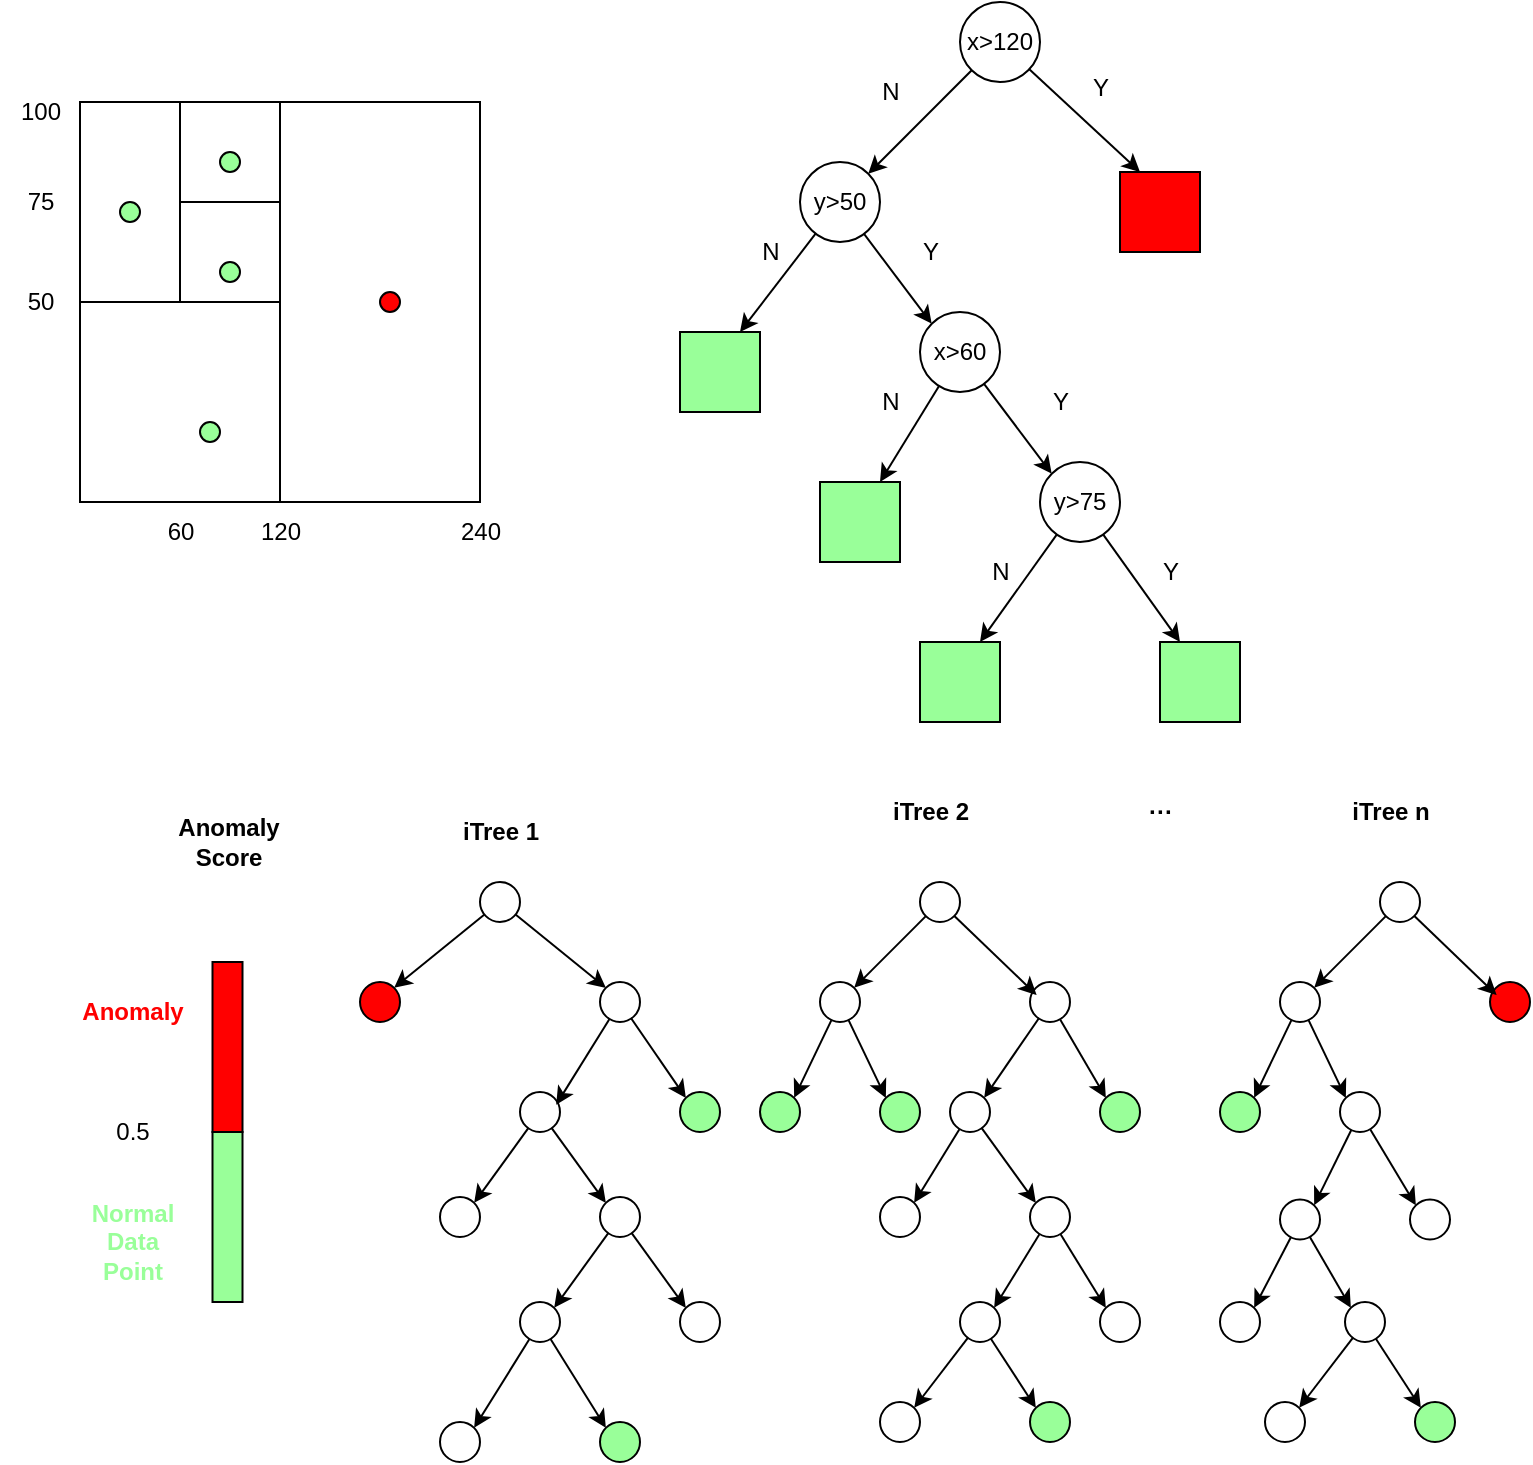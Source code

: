 <mxfile version="24.2.2" type="github">
  <diagram name="第 1 页" id="rHj-dIYMqYzPayB8cscu">
    <mxGraphModel dx="1963" dy="578" grid="1" gridSize="10" guides="1" tooltips="1" connect="1" arrows="1" fold="1" page="1" pageScale="1" pageWidth="827" pageHeight="1169" math="0" shadow="0">
      <root>
        <mxCell id="0" />
        <mxCell id="1" parent="0" />
        <mxCell id="abwORtX6xPweR-GpnYd3-14" value="" style="rounded=0;whiteSpace=wrap;html=1;" vertex="1" parent="1">
          <mxGeometry x="-190" y="270" width="50" height="50" as="geometry" />
        </mxCell>
        <mxCell id="abwORtX6xPweR-GpnYd3-15" value="240" style="text;html=1;align=center;verticalAlign=middle;resizable=0;points=[];autosize=1;strokeColor=none;fillColor=none;" vertex="1" parent="1">
          <mxGeometry x="-60" y="470" width="40" height="30" as="geometry" />
        </mxCell>
        <mxCell id="abwORtX6xPweR-GpnYd3-18" value="120" style="text;html=1;align=center;verticalAlign=middle;resizable=0;points=[];autosize=1;strokeColor=none;fillColor=none;" vertex="1" parent="1">
          <mxGeometry x="-160" y="470" width="40" height="30" as="geometry" />
        </mxCell>
        <mxCell id="abwORtX6xPweR-GpnYd3-20" value="" style="rounded=0;whiteSpace=wrap;html=1;" vertex="1" parent="1">
          <mxGeometry x="-240" y="370" width="100" height="100" as="geometry" />
        </mxCell>
        <mxCell id="abwORtX6xPweR-GpnYd3-21" value="" style="rounded=0;whiteSpace=wrap;html=1;" vertex="1" parent="1">
          <mxGeometry x="-140" y="270" width="100" height="200" as="geometry" />
        </mxCell>
        <mxCell id="abwORtX6xPweR-GpnYd3-22" value="" style="rounded=0;whiteSpace=wrap;html=1;" vertex="1" parent="1">
          <mxGeometry x="-190" y="320" width="50" height="50" as="geometry" />
        </mxCell>
        <mxCell id="abwORtX6xPweR-GpnYd3-23" value="" style="rounded=0;whiteSpace=wrap;html=1;" vertex="1" parent="1">
          <mxGeometry x="-240" y="270" width="50" height="100" as="geometry" />
        </mxCell>
        <mxCell id="abwORtX6xPweR-GpnYd3-24" value="" style="ellipse;whiteSpace=wrap;html=1;aspect=fixed;fillColor=#99FF99;" vertex="1" parent="1">
          <mxGeometry x="-170" y="295" width="10" height="10" as="geometry" />
        </mxCell>
        <mxCell id="abwORtX6xPweR-GpnYd3-33" value="" style="ellipse;whiteSpace=wrap;html=1;aspect=fixed;fillColor=#99FF99;" vertex="1" parent="1">
          <mxGeometry x="-220" y="320" width="10" height="10" as="geometry" />
        </mxCell>
        <mxCell id="abwORtX6xPweR-GpnYd3-36" value="" style="ellipse;whiteSpace=wrap;html=1;aspect=fixed;fillColor=#99FF99;" vertex="1" parent="1">
          <mxGeometry x="-170" y="350" width="10" height="10" as="geometry" />
        </mxCell>
        <mxCell id="abwORtX6xPweR-GpnYd3-38" value="" style="ellipse;whiteSpace=wrap;html=1;aspect=fixed;fillColor=#99FF99;" vertex="1" parent="1">
          <mxGeometry x="-180" y="430" width="10" height="10" as="geometry" />
        </mxCell>
        <mxCell id="abwORtX6xPweR-GpnYd3-39" value="" style="ellipse;whiteSpace=wrap;html=1;aspect=fixed;fillColor=#FF0000;" vertex="1" parent="1">
          <mxGeometry x="-90" y="365" width="10" height="10" as="geometry" />
        </mxCell>
        <mxCell id="abwORtX6xPweR-GpnYd3-41" value="60" style="text;html=1;align=center;verticalAlign=middle;resizable=0;points=[];autosize=1;strokeColor=none;fillColor=none;" vertex="1" parent="1">
          <mxGeometry x="-210" y="470" width="40" height="30" as="geometry" />
        </mxCell>
        <mxCell id="abwORtX6xPweR-GpnYd3-42" value="50" style="text;html=1;align=center;verticalAlign=middle;resizable=0;points=[];autosize=1;strokeColor=none;fillColor=none;" vertex="1" parent="1">
          <mxGeometry x="-280" y="355" width="40" height="30" as="geometry" />
        </mxCell>
        <mxCell id="abwORtX6xPweR-GpnYd3-43" value="75" style="text;html=1;align=center;verticalAlign=middle;resizable=0;points=[];autosize=1;strokeColor=none;fillColor=none;" vertex="1" parent="1">
          <mxGeometry x="-280" y="305" width="40" height="30" as="geometry" />
        </mxCell>
        <mxCell id="abwORtX6xPweR-GpnYd3-44" value="100" style="text;html=1;align=center;verticalAlign=middle;resizable=0;points=[];autosize=1;strokeColor=none;fillColor=none;" vertex="1" parent="1">
          <mxGeometry x="-280" y="260" width="40" height="30" as="geometry" />
        </mxCell>
        <mxCell id="abwORtX6xPweR-GpnYd3-65" style="rounded=0;orthogonalLoop=1;jettySize=auto;html=1;entryX=1;entryY=0;entryDx=0;entryDy=0;" edge="1" parent="1" source="abwORtX6xPweR-GpnYd3-45" target="abwORtX6xPweR-GpnYd3-57">
          <mxGeometry relative="1" as="geometry" />
        </mxCell>
        <mxCell id="abwORtX6xPweR-GpnYd3-66" style="rounded=0;orthogonalLoop=1;jettySize=auto;html=1;entryX=0.25;entryY=0;entryDx=0;entryDy=0;" edge="1" parent="1" source="abwORtX6xPweR-GpnYd3-45" target="abwORtX6xPweR-GpnYd3-58">
          <mxGeometry relative="1" as="geometry" />
        </mxCell>
        <mxCell id="abwORtX6xPweR-GpnYd3-45" value="x&amp;gt;120" style="ellipse;whiteSpace=wrap;html=1;aspect=fixed;" vertex="1" parent="1">
          <mxGeometry x="200" y="220" width="40" height="40" as="geometry" />
        </mxCell>
        <mxCell id="abwORtX6xPweR-GpnYd3-67" style="rounded=0;orthogonalLoop=1;jettySize=auto;html=1;entryX=0.75;entryY=0;entryDx=0;entryDy=0;" edge="1" parent="1" source="abwORtX6xPweR-GpnYd3-57" target="abwORtX6xPweR-GpnYd3-61">
          <mxGeometry relative="1" as="geometry" />
        </mxCell>
        <mxCell id="abwORtX6xPweR-GpnYd3-68" style="rounded=0;orthogonalLoop=1;jettySize=auto;html=1;entryX=0;entryY=0;entryDx=0;entryDy=0;" edge="1" parent="1" source="abwORtX6xPweR-GpnYd3-57" target="abwORtX6xPweR-GpnYd3-59">
          <mxGeometry relative="1" as="geometry" />
        </mxCell>
        <mxCell id="abwORtX6xPweR-GpnYd3-57" value="y&amp;gt;50" style="ellipse;whiteSpace=wrap;html=1;aspect=fixed;" vertex="1" parent="1">
          <mxGeometry x="120" y="300" width="40" height="40" as="geometry" />
        </mxCell>
        <mxCell id="abwORtX6xPweR-GpnYd3-58" value="" style="whiteSpace=wrap;html=1;aspect=fixed;fillColor=#FF0000;" vertex="1" parent="1">
          <mxGeometry x="280" y="305" width="40" height="40" as="geometry" />
        </mxCell>
        <mxCell id="abwORtX6xPweR-GpnYd3-69" style="rounded=0;orthogonalLoop=1;jettySize=auto;html=1;entryX=0.75;entryY=0;entryDx=0;entryDy=0;" edge="1" parent="1" source="abwORtX6xPweR-GpnYd3-59" target="abwORtX6xPweR-GpnYd3-62">
          <mxGeometry relative="1" as="geometry" />
        </mxCell>
        <mxCell id="abwORtX6xPweR-GpnYd3-70" style="rounded=0;orthogonalLoop=1;jettySize=auto;html=1;entryX=0;entryY=0;entryDx=0;entryDy=0;" edge="1" parent="1" source="abwORtX6xPweR-GpnYd3-59" target="abwORtX6xPweR-GpnYd3-60">
          <mxGeometry relative="1" as="geometry" />
        </mxCell>
        <mxCell id="abwORtX6xPweR-GpnYd3-59" value="x&amp;gt;60" style="ellipse;whiteSpace=wrap;html=1;aspect=fixed;" vertex="1" parent="1">
          <mxGeometry x="180" y="375" width="40" height="40" as="geometry" />
        </mxCell>
        <mxCell id="abwORtX6xPweR-GpnYd3-71" style="rounded=0;orthogonalLoop=1;jettySize=auto;html=1;entryX=0.75;entryY=0;entryDx=0;entryDy=0;" edge="1" parent="1" source="abwORtX6xPweR-GpnYd3-60" target="abwORtX6xPweR-GpnYd3-63">
          <mxGeometry relative="1" as="geometry" />
        </mxCell>
        <mxCell id="abwORtX6xPweR-GpnYd3-72" style="rounded=0;orthogonalLoop=1;jettySize=auto;html=1;entryX=0.25;entryY=0;entryDx=0;entryDy=0;" edge="1" parent="1" source="abwORtX6xPweR-GpnYd3-60" target="abwORtX6xPweR-GpnYd3-64">
          <mxGeometry relative="1" as="geometry" />
        </mxCell>
        <mxCell id="abwORtX6xPweR-GpnYd3-60" value="y&amp;gt;75" style="ellipse;whiteSpace=wrap;html=1;aspect=fixed;" vertex="1" parent="1">
          <mxGeometry x="240" y="450" width="40" height="40" as="geometry" />
        </mxCell>
        <mxCell id="abwORtX6xPweR-GpnYd3-61" value="" style="whiteSpace=wrap;html=1;aspect=fixed;fillColor=#99FF99;" vertex="1" parent="1">
          <mxGeometry x="60" y="385" width="40" height="40" as="geometry" />
        </mxCell>
        <mxCell id="abwORtX6xPweR-GpnYd3-62" value="" style="whiteSpace=wrap;html=1;aspect=fixed;fillColor=#99FF99;" vertex="1" parent="1">
          <mxGeometry x="130" y="460" width="40" height="40" as="geometry" />
        </mxCell>
        <mxCell id="abwORtX6xPweR-GpnYd3-63" value="" style="whiteSpace=wrap;html=1;aspect=fixed;fillColor=#99FF99;" vertex="1" parent="1">
          <mxGeometry x="180" y="540" width="40" height="40" as="geometry" />
        </mxCell>
        <mxCell id="abwORtX6xPweR-GpnYd3-64" value="" style="whiteSpace=wrap;html=1;aspect=fixed;fillColor=#99FF99;" vertex="1" parent="1">
          <mxGeometry x="300" y="540" width="40" height="40" as="geometry" />
        </mxCell>
        <mxCell id="abwORtX6xPweR-GpnYd3-73" value="N" style="text;html=1;align=center;verticalAlign=middle;resizable=0;points=[];autosize=1;strokeColor=none;fillColor=none;" vertex="1" parent="1">
          <mxGeometry x="150" y="250" width="30" height="30" as="geometry" />
        </mxCell>
        <mxCell id="abwORtX6xPweR-GpnYd3-74" value="N" style="text;html=1;align=center;verticalAlign=middle;resizable=0;points=[];autosize=1;strokeColor=none;fillColor=none;" vertex="1" parent="1">
          <mxGeometry x="90" y="330" width="30" height="30" as="geometry" />
        </mxCell>
        <mxCell id="abwORtX6xPweR-GpnYd3-75" value="N" style="text;html=1;align=center;verticalAlign=middle;resizable=0;points=[];autosize=1;strokeColor=none;fillColor=none;" vertex="1" parent="1">
          <mxGeometry x="150" y="405" width="30" height="30" as="geometry" />
        </mxCell>
        <mxCell id="abwORtX6xPweR-GpnYd3-76" value="N" style="text;html=1;align=center;verticalAlign=middle;resizable=0;points=[];autosize=1;strokeColor=none;fillColor=none;" vertex="1" parent="1">
          <mxGeometry x="205" y="490" width="30" height="30" as="geometry" />
        </mxCell>
        <mxCell id="abwORtX6xPweR-GpnYd3-77" value="Y" style="text;html=1;align=center;verticalAlign=middle;resizable=0;points=[];autosize=1;strokeColor=none;fillColor=none;" vertex="1" parent="1">
          <mxGeometry x="255" y="248" width="30" height="30" as="geometry" />
        </mxCell>
        <mxCell id="abwORtX6xPweR-GpnYd3-78" value="Y" style="text;html=1;align=center;verticalAlign=middle;resizable=0;points=[];autosize=1;strokeColor=none;fillColor=none;" vertex="1" parent="1">
          <mxGeometry x="170" y="330" width="30" height="30" as="geometry" />
        </mxCell>
        <mxCell id="abwORtX6xPweR-GpnYd3-79" value="Y" style="text;html=1;align=center;verticalAlign=middle;resizable=0;points=[];autosize=1;strokeColor=none;fillColor=none;" vertex="1" parent="1">
          <mxGeometry x="235" y="405" width="30" height="30" as="geometry" />
        </mxCell>
        <mxCell id="abwORtX6xPweR-GpnYd3-80" value="Y" style="text;html=1;align=center;verticalAlign=middle;resizable=0;points=[];autosize=1;strokeColor=none;fillColor=none;" vertex="1" parent="1">
          <mxGeometry x="290" y="490" width="30" height="30" as="geometry" />
        </mxCell>
        <mxCell id="abwORtX6xPweR-GpnYd3-81" value="&lt;b&gt;Anomaly&lt;/b&gt;&lt;div&gt;&lt;b&gt;Score&lt;/b&gt;&lt;/div&gt;" style="text;html=1;align=center;verticalAlign=middle;resizable=0;points=[];autosize=1;strokeColor=none;fillColor=none;" vertex="1" parent="1">
          <mxGeometry x="-201.25" y="620" width="70" height="40" as="geometry" />
        </mxCell>
        <mxCell id="abwORtX6xPweR-GpnYd3-82" value="" style="rounded=0;whiteSpace=wrap;html=1;fillColor=#FF0000;" vertex="1" parent="1">
          <mxGeometry x="-173.75" y="700" width="15" height="85" as="geometry" />
        </mxCell>
        <mxCell id="abwORtX6xPweR-GpnYd3-84" value="" style="rounded=0;whiteSpace=wrap;html=1;fillColor=#99FF99;" vertex="1" parent="1">
          <mxGeometry x="-173.75" y="785" width="15" height="85" as="geometry" />
        </mxCell>
        <mxCell id="abwORtX6xPweR-GpnYd3-85" value="&lt;b&gt;&lt;font color=&quot;#ff0000&quot;&gt;Anomaly&lt;/font&gt;&lt;/b&gt;" style="text;html=1;align=center;verticalAlign=middle;resizable=0;points=[];autosize=1;strokeColor=none;fillColor=none;" vertex="1" parent="1">
          <mxGeometry x="-248.75" y="710" width="70" height="30" as="geometry" />
        </mxCell>
        <mxCell id="abwORtX6xPweR-GpnYd3-86" value="0.5" style="text;html=1;align=center;verticalAlign=middle;resizable=0;points=[];autosize=1;strokeColor=none;fillColor=none;" vertex="1" parent="1">
          <mxGeometry x="-233.75" y="770" width="40" height="30" as="geometry" />
        </mxCell>
        <mxCell id="abwORtX6xPweR-GpnYd3-87" value="&lt;b&gt;&lt;font color=&quot;#99ff99&quot;&gt;Normal&lt;/font&gt;&lt;/b&gt;&lt;div&gt;&lt;b&gt;&lt;font color=&quot;#99ff99&quot;&gt;Data&lt;/font&gt;&lt;/b&gt;&lt;/div&gt;&lt;div&gt;&lt;b&gt;&lt;font color=&quot;#99ff99&quot;&gt;Point&lt;/font&gt;&lt;/b&gt;&lt;/div&gt;" style="text;html=1;align=center;verticalAlign=middle;resizable=0;points=[];autosize=1;strokeColor=none;fillColor=none;" vertex="1" parent="1">
          <mxGeometry x="-243.75" y="810" width="60" height="60" as="geometry" />
        </mxCell>
        <mxCell id="abwORtX6xPweR-GpnYd3-88" value="&lt;b&gt;iTree 1&lt;/b&gt;" style="text;html=1;align=center;verticalAlign=middle;resizable=0;points=[];autosize=1;strokeColor=none;fillColor=none;" vertex="1" parent="1">
          <mxGeometry x="-60" y="620" width="60" height="30" as="geometry" />
        </mxCell>
        <mxCell id="abwORtX6xPweR-GpnYd3-100" style="rounded=0;orthogonalLoop=1;jettySize=auto;html=1;entryX=1;entryY=0;entryDx=0;entryDy=0;" edge="1" parent="1" source="abwORtX6xPweR-GpnYd3-89" target="abwORtX6xPweR-GpnYd3-90">
          <mxGeometry relative="1" as="geometry" />
        </mxCell>
        <mxCell id="abwORtX6xPweR-GpnYd3-101" style="rounded=0;orthogonalLoop=1;jettySize=auto;html=1;entryX=0;entryY=0;entryDx=0;entryDy=0;" edge="1" parent="1" source="abwORtX6xPweR-GpnYd3-89" target="abwORtX6xPweR-GpnYd3-91">
          <mxGeometry relative="1" as="geometry" />
        </mxCell>
        <mxCell id="abwORtX6xPweR-GpnYd3-89" value="" style="ellipse;whiteSpace=wrap;html=1;aspect=fixed;" vertex="1" parent="1">
          <mxGeometry x="-40" y="660" width="20" height="20" as="geometry" />
        </mxCell>
        <mxCell id="abwORtX6xPweR-GpnYd3-90" value="" style="ellipse;whiteSpace=wrap;html=1;aspect=fixed;fillColor=#FF0000;" vertex="1" parent="1">
          <mxGeometry x="-100" y="710" width="20" height="20" as="geometry" />
        </mxCell>
        <mxCell id="abwORtX6xPweR-GpnYd3-103" style="rounded=0;orthogonalLoop=1;jettySize=auto;html=1;entryX=0;entryY=0;entryDx=0;entryDy=0;" edge="1" parent="1" source="abwORtX6xPweR-GpnYd3-91" target="abwORtX6xPweR-GpnYd3-93">
          <mxGeometry relative="1" as="geometry" />
        </mxCell>
        <mxCell id="abwORtX6xPweR-GpnYd3-91" value="" style="ellipse;whiteSpace=wrap;html=1;aspect=fixed;" vertex="1" parent="1">
          <mxGeometry x="20" y="710" width="20" height="20" as="geometry" />
        </mxCell>
        <mxCell id="abwORtX6xPweR-GpnYd3-104" style="rounded=0;orthogonalLoop=1;jettySize=auto;html=1;entryX=1;entryY=0;entryDx=0;entryDy=0;" edge="1" parent="1" source="abwORtX6xPweR-GpnYd3-92" target="abwORtX6xPweR-GpnYd3-94">
          <mxGeometry relative="1" as="geometry" />
        </mxCell>
        <mxCell id="abwORtX6xPweR-GpnYd3-105" style="rounded=0;orthogonalLoop=1;jettySize=auto;html=1;entryX=0;entryY=0;entryDx=0;entryDy=0;" edge="1" parent="1" source="abwORtX6xPweR-GpnYd3-92" target="abwORtX6xPweR-GpnYd3-95">
          <mxGeometry relative="1" as="geometry" />
        </mxCell>
        <mxCell id="abwORtX6xPweR-GpnYd3-92" value="" style="ellipse;whiteSpace=wrap;html=1;aspect=fixed;" vertex="1" parent="1">
          <mxGeometry x="-20" y="765" width="20" height="20" as="geometry" />
        </mxCell>
        <mxCell id="abwORtX6xPweR-GpnYd3-93" value="" style="ellipse;whiteSpace=wrap;html=1;aspect=fixed;fillColor=#99FF99;" vertex="1" parent="1">
          <mxGeometry x="60" y="765" width="20" height="20" as="geometry" />
        </mxCell>
        <mxCell id="abwORtX6xPweR-GpnYd3-94" value="" style="ellipse;whiteSpace=wrap;html=1;aspect=fixed;" vertex="1" parent="1">
          <mxGeometry x="-60" y="817.5" width="20" height="20" as="geometry" />
        </mxCell>
        <mxCell id="abwORtX6xPweR-GpnYd3-106" style="rounded=0;orthogonalLoop=1;jettySize=auto;html=1;entryX=1;entryY=0;entryDx=0;entryDy=0;" edge="1" parent="1" source="abwORtX6xPweR-GpnYd3-95" target="abwORtX6xPweR-GpnYd3-96">
          <mxGeometry relative="1" as="geometry" />
        </mxCell>
        <mxCell id="abwORtX6xPweR-GpnYd3-107" style="rounded=0;orthogonalLoop=1;jettySize=auto;html=1;entryX=0;entryY=0;entryDx=0;entryDy=0;" edge="1" parent="1" source="abwORtX6xPweR-GpnYd3-95" target="abwORtX6xPweR-GpnYd3-97">
          <mxGeometry relative="1" as="geometry" />
        </mxCell>
        <mxCell id="abwORtX6xPweR-GpnYd3-95" value="" style="ellipse;whiteSpace=wrap;html=1;aspect=fixed;" vertex="1" parent="1">
          <mxGeometry x="20" y="817.5" width="20" height="20" as="geometry" />
        </mxCell>
        <mxCell id="abwORtX6xPweR-GpnYd3-108" style="rounded=0;orthogonalLoop=1;jettySize=auto;html=1;entryX=1;entryY=0;entryDx=0;entryDy=0;" edge="1" parent="1" source="abwORtX6xPweR-GpnYd3-96" target="abwORtX6xPweR-GpnYd3-98">
          <mxGeometry relative="1" as="geometry" />
        </mxCell>
        <mxCell id="abwORtX6xPweR-GpnYd3-109" style="rounded=0;orthogonalLoop=1;jettySize=auto;html=1;entryX=0;entryY=0;entryDx=0;entryDy=0;" edge="1" parent="1" source="abwORtX6xPweR-GpnYd3-96" target="abwORtX6xPweR-GpnYd3-99">
          <mxGeometry relative="1" as="geometry" />
        </mxCell>
        <mxCell id="abwORtX6xPweR-GpnYd3-96" value="" style="ellipse;whiteSpace=wrap;html=1;aspect=fixed;" vertex="1" parent="1">
          <mxGeometry x="-20" y="870" width="20" height="20" as="geometry" />
        </mxCell>
        <mxCell id="abwORtX6xPweR-GpnYd3-97" value="" style="ellipse;whiteSpace=wrap;html=1;aspect=fixed;" vertex="1" parent="1">
          <mxGeometry x="60" y="870" width="20" height="20" as="geometry" />
        </mxCell>
        <mxCell id="abwORtX6xPweR-GpnYd3-98" value="" style="ellipse;whiteSpace=wrap;html=1;aspect=fixed;" vertex="1" parent="1">
          <mxGeometry x="-60" y="930" width="20" height="20" as="geometry" />
        </mxCell>
        <mxCell id="abwORtX6xPweR-GpnYd3-99" value="" style="ellipse;whiteSpace=wrap;html=1;aspect=fixed;fillColor=#99FF99;" vertex="1" parent="1">
          <mxGeometry x="20" y="930" width="20" height="20" as="geometry" />
        </mxCell>
        <mxCell id="abwORtX6xPweR-GpnYd3-102" style="rounded=0;orthogonalLoop=1;jettySize=auto;html=1;entryX=0.905;entryY=0.318;entryDx=0;entryDy=0;entryPerimeter=0;" edge="1" parent="1" source="abwORtX6xPweR-GpnYd3-91" target="abwORtX6xPweR-GpnYd3-92">
          <mxGeometry relative="1" as="geometry" />
        </mxCell>
        <mxCell id="abwORtX6xPweR-GpnYd3-110" value="&lt;b&gt;iTree 2&lt;/b&gt;" style="text;html=1;align=center;verticalAlign=middle;resizable=0;points=[];autosize=1;strokeColor=none;fillColor=none;" vertex="1" parent="1">
          <mxGeometry x="155" y="610" width="60" height="30" as="geometry" />
        </mxCell>
        <mxCell id="abwORtX6xPweR-GpnYd3-126" style="rounded=0;orthogonalLoop=1;jettySize=auto;html=1;entryX=1;entryY=0;entryDx=0;entryDy=0;" edge="1" parent="1" source="abwORtX6xPweR-GpnYd3-111" target="abwORtX6xPweR-GpnYd3-112">
          <mxGeometry relative="1" as="geometry" />
        </mxCell>
        <mxCell id="abwORtX6xPweR-GpnYd3-111" value="" style="ellipse;whiteSpace=wrap;html=1;aspect=fixed;" vertex="1" parent="1">
          <mxGeometry x="180" y="660" width="20" height="20" as="geometry" />
        </mxCell>
        <mxCell id="abwORtX6xPweR-GpnYd3-128" style="rounded=0;orthogonalLoop=1;jettySize=auto;html=1;entryX=1;entryY=0;entryDx=0;entryDy=0;" edge="1" parent="1" source="abwORtX6xPweR-GpnYd3-112" target="abwORtX6xPweR-GpnYd3-115">
          <mxGeometry relative="1" as="geometry" />
        </mxCell>
        <mxCell id="abwORtX6xPweR-GpnYd3-130" style="rounded=0;orthogonalLoop=1;jettySize=auto;html=1;entryX=0;entryY=0;entryDx=0;entryDy=0;" edge="1" parent="1" source="abwORtX6xPweR-GpnYd3-112" target="abwORtX6xPweR-GpnYd3-116">
          <mxGeometry relative="1" as="geometry" />
        </mxCell>
        <mxCell id="abwORtX6xPweR-GpnYd3-112" value="" style="ellipse;whiteSpace=wrap;html=1;aspect=fixed;" vertex="1" parent="1">
          <mxGeometry x="130" y="710" width="20" height="20" as="geometry" />
        </mxCell>
        <mxCell id="abwORtX6xPweR-GpnYd3-131" style="rounded=0;orthogonalLoop=1;jettySize=auto;html=1;entryX=1;entryY=0;entryDx=0;entryDy=0;" edge="1" parent="1" source="abwORtX6xPweR-GpnYd3-114" target="abwORtX6xPweR-GpnYd3-118">
          <mxGeometry relative="1" as="geometry" />
        </mxCell>
        <mxCell id="abwORtX6xPweR-GpnYd3-132" style="rounded=0;orthogonalLoop=1;jettySize=auto;html=1;entryX=0;entryY=0;entryDx=0;entryDy=0;" edge="1" parent="1" source="abwORtX6xPweR-GpnYd3-114" target="abwORtX6xPweR-GpnYd3-117">
          <mxGeometry relative="1" as="geometry" />
        </mxCell>
        <mxCell id="abwORtX6xPweR-GpnYd3-114" value="" style="ellipse;whiteSpace=wrap;html=1;aspect=fixed;" vertex="1" parent="1">
          <mxGeometry x="235" y="710" width="20" height="20" as="geometry" />
        </mxCell>
        <mxCell id="abwORtX6xPweR-GpnYd3-115" value="" style="ellipse;whiteSpace=wrap;html=1;aspect=fixed;fillColor=#99FF99;" vertex="1" parent="1">
          <mxGeometry x="100" y="765" width="20" height="20" as="geometry" />
        </mxCell>
        <mxCell id="abwORtX6xPweR-GpnYd3-116" value="" style="ellipse;whiteSpace=wrap;html=1;aspect=fixed;fillColor=#99FF99;" vertex="1" parent="1">
          <mxGeometry x="160" y="765" width="20" height="20" as="geometry" />
        </mxCell>
        <mxCell id="abwORtX6xPweR-GpnYd3-117" value="" style="ellipse;whiteSpace=wrap;html=1;aspect=fixed;fillColor=#99FF99;" vertex="1" parent="1">
          <mxGeometry x="270" y="765" width="20" height="20" as="geometry" />
        </mxCell>
        <mxCell id="abwORtX6xPweR-GpnYd3-133" style="rounded=0;orthogonalLoop=1;jettySize=auto;html=1;entryX=1;entryY=0;entryDx=0;entryDy=0;" edge="1" parent="1" source="abwORtX6xPweR-GpnYd3-118" target="abwORtX6xPweR-GpnYd3-120">
          <mxGeometry relative="1" as="geometry" />
        </mxCell>
        <mxCell id="abwORtX6xPweR-GpnYd3-134" style="rounded=0;orthogonalLoop=1;jettySize=auto;html=1;entryX=0;entryY=0;entryDx=0;entryDy=0;" edge="1" parent="1" source="abwORtX6xPweR-GpnYd3-118" target="abwORtX6xPweR-GpnYd3-121">
          <mxGeometry relative="1" as="geometry" />
        </mxCell>
        <mxCell id="abwORtX6xPweR-GpnYd3-118" value="" style="ellipse;whiteSpace=wrap;html=1;aspect=fixed;" vertex="1" parent="1">
          <mxGeometry x="195" y="765" width="20" height="20" as="geometry" />
        </mxCell>
        <mxCell id="abwORtX6xPweR-GpnYd3-120" value="" style="ellipse;whiteSpace=wrap;html=1;aspect=fixed;" vertex="1" parent="1">
          <mxGeometry x="160" y="817.5" width="20" height="20" as="geometry" />
        </mxCell>
        <mxCell id="abwORtX6xPweR-GpnYd3-135" style="rounded=0;orthogonalLoop=1;jettySize=auto;html=1;entryX=1;entryY=0;entryDx=0;entryDy=0;" edge="1" parent="1" source="abwORtX6xPweR-GpnYd3-121" target="abwORtX6xPweR-GpnYd3-122">
          <mxGeometry relative="1" as="geometry" />
        </mxCell>
        <mxCell id="abwORtX6xPweR-GpnYd3-136" style="rounded=0;orthogonalLoop=1;jettySize=auto;html=1;entryX=0;entryY=0;entryDx=0;entryDy=0;" edge="1" parent="1" source="abwORtX6xPweR-GpnYd3-121" target="abwORtX6xPweR-GpnYd3-123">
          <mxGeometry relative="1" as="geometry" />
        </mxCell>
        <mxCell id="abwORtX6xPweR-GpnYd3-121" value="" style="ellipse;whiteSpace=wrap;html=1;aspect=fixed;" vertex="1" parent="1">
          <mxGeometry x="235" y="817.5" width="20" height="20" as="geometry" />
        </mxCell>
        <mxCell id="abwORtX6xPweR-GpnYd3-137" style="rounded=0;orthogonalLoop=1;jettySize=auto;html=1;entryX=1;entryY=0;entryDx=0;entryDy=0;" edge="1" parent="1" source="abwORtX6xPweR-GpnYd3-122" target="abwORtX6xPweR-GpnYd3-124">
          <mxGeometry relative="1" as="geometry" />
        </mxCell>
        <mxCell id="abwORtX6xPweR-GpnYd3-138" style="rounded=0;orthogonalLoop=1;jettySize=auto;html=1;entryX=0;entryY=0;entryDx=0;entryDy=0;" edge="1" parent="1" source="abwORtX6xPweR-GpnYd3-122" target="abwORtX6xPweR-GpnYd3-125">
          <mxGeometry relative="1" as="geometry" />
        </mxCell>
        <mxCell id="abwORtX6xPweR-GpnYd3-122" value="" style="ellipse;whiteSpace=wrap;html=1;aspect=fixed;" vertex="1" parent="1">
          <mxGeometry x="200" y="870" width="20" height="20" as="geometry" />
        </mxCell>
        <mxCell id="abwORtX6xPweR-GpnYd3-123" value="" style="ellipse;whiteSpace=wrap;html=1;aspect=fixed;" vertex="1" parent="1">
          <mxGeometry x="270" y="870" width="20" height="20" as="geometry" />
        </mxCell>
        <mxCell id="abwORtX6xPweR-GpnYd3-124" value="" style="ellipse;whiteSpace=wrap;html=1;aspect=fixed;" vertex="1" parent="1">
          <mxGeometry x="160" y="920" width="20" height="20" as="geometry" />
        </mxCell>
        <mxCell id="abwORtX6xPweR-GpnYd3-125" value="" style="ellipse;whiteSpace=wrap;html=1;aspect=fixed;fillColor=#99FF99;" vertex="1" parent="1">
          <mxGeometry x="235" y="920" width="20" height="20" as="geometry" />
        </mxCell>
        <mxCell id="abwORtX6xPweR-GpnYd3-127" style="rounded=0;orthogonalLoop=1;jettySize=auto;html=1;entryX=0.166;entryY=0.325;entryDx=0;entryDy=0;entryPerimeter=0;" edge="1" parent="1" source="abwORtX6xPweR-GpnYd3-111" target="abwORtX6xPweR-GpnYd3-114">
          <mxGeometry relative="1" as="geometry" />
        </mxCell>
        <mxCell id="abwORtX6xPweR-GpnYd3-139" value="&lt;b&gt;···&lt;/b&gt;" style="text;html=1;align=center;verticalAlign=middle;resizable=0;points=[];autosize=1;strokeColor=none;fillColor=none;" vertex="1" parent="1">
          <mxGeometry x="280" y="610" width="40" height="30" as="geometry" />
        </mxCell>
        <mxCell id="abwORtX6xPweR-GpnYd3-140" value="&lt;b&gt;iTree n&lt;/b&gt;" style="text;html=1;align=center;verticalAlign=middle;resizable=0;points=[];autosize=1;strokeColor=none;fillColor=none;" vertex="1" parent="1">
          <mxGeometry x="385" y="610" width="60" height="30" as="geometry" />
        </mxCell>
        <mxCell id="abwORtX6xPweR-GpnYd3-141" style="rounded=0;orthogonalLoop=1;jettySize=auto;html=1;entryX=1;entryY=0;entryDx=0;entryDy=0;" edge="1" parent="1" source="abwORtX6xPweR-GpnYd3-142" target="abwORtX6xPweR-GpnYd3-145">
          <mxGeometry relative="1" as="geometry" />
        </mxCell>
        <mxCell id="abwORtX6xPweR-GpnYd3-142" value="" style="ellipse;whiteSpace=wrap;html=1;aspect=fixed;" vertex="1" parent="1">
          <mxGeometry x="410" y="660" width="20" height="20" as="geometry" />
        </mxCell>
        <mxCell id="abwORtX6xPweR-GpnYd3-143" style="rounded=0;orthogonalLoop=1;jettySize=auto;html=1;entryX=1;entryY=0;entryDx=0;entryDy=0;" edge="1" parent="1" source="abwORtX6xPweR-GpnYd3-145" target="abwORtX6xPweR-GpnYd3-149">
          <mxGeometry relative="1" as="geometry" />
        </mxCell>
        <mxCell id="abwORtX6xPweR-GpnYd3-166" style="rounded=0;orthogonalLoop=1;jettySize=auto;html=1;entryX=0;entryY=0;entryDx=0;entryDy=0;" edge="1" parent="1" source="abwORtX6xPweR-GpnYd3-145" target="abwORtX6xPweR-GpnYd3-154">
          <mxGeometry relative="1" as="geometry" />
        </mxCell>
        <mxCell id="abwORtX6xPweR-GpnYd3-145" value="" style="ellipse;whiteSpace=wrap;html=1;aspect=fixed;" vertex="1" parent="1">
          <mxGeometry x="360" y="710" width="20" height="20" as="geometry" />
        </mxCell>
        <mxCell id="abwORtX6xPweR-GpnYd3-148" value="" style="ellipse;whiteSpace=wrap;html=1;aspect=fixed;fillColor=#FF0000;" vertex="1" parent="1">
          <mxGeometry x="465" y="710" width="20" height="20" as="geometry" />
        </mxCell>
        <mxCell id="abwORtX6xPweR-GpnYd3-149" value="" style="ellipse;whiteSpace=wrap;html=1;aspect=fixed;fillColor=#99FF99;" vertex="1" parent="1">
          <mxGeometry x="330" y="765" width="20" height="20" as="geometry" />
        </mxCell>
        <mxCell id="abwORtX6xPweR-GpnYd3-168" style="rounded=0;orthogonalLoop=1;jettySize=auto;html=1;entryX=1;entryY=0;entryDx=0;entryDy=0;" edge="1" parent="1" source="abwORtX6xPweR-GpnYd3-154" target="abwORtX6xPweR-GpnYd3-158">
          <mxGeometry relative="1" as="geometry" />
        </mxCell>
        <mxCell id="abwORtX6xPweR-GpnYd3-169" style="rounded=0;orthogonalLoop=1;jettySize=auto;html=1;entryX=0;entryY=0;entryDx=0;entryDy=0;" edge="1" parent="1" source="abwORtX6xPweR-GpnYd3-154" target="abwORtX6xPweR-GpnYd3-155">
          <mxGeometry relative="1" as="geometry" />
        </mxCell>
        <mxCell id="abwORtX6xPweR-GpnYd3-154" value="" style="ellipse;whiteSpace=wrap;html=1;aspect=fixed;" vertex="1" parent="1">
          <mxGeometry x="390" y="765" width="20" height="20" as="geometry" />
        </mxCell>
        <mxCell id="abwORtX6xPweR-GpnYd3-155" value="" style="ellipse;whiteSpace=wrap;html=1;aspect=fixed;" vertex="1" parent="1">
          <mxGeometry x="425" y="818.75" width="20" height="20" as="geometry" />
        </mxCell>
        <mxCell id="abwORtX6xPweR-GpnYd3-170" style="rounded=0;orthogonalLoop=1;jettySize=auto;html=1;entryX=1;entryY=0;entryDx=0;entryDy=0;" edge="1" parent="1" source="abwORtX6xPweR-GpnYd3-158" target="abwORtX6xPweR-GpnYd3-162">
          <mxGeometry relative="1" as="geometry" />
        </mxCell>
        <mxCell id="abwORtX6xPweR-GpnYd3-171" style="rounded=0;orthogonalLoop=1;jettySize=auto;html=1;entryX=0;entryY=0;entryDx=0;entryDy=0;" edge="1" parent="1" source="abwORtX6xPweR-GpnYd3-158" target="abwORtX6xPweR-GpnYd3-161">
          <mxGeometry relative="1" as="geometry" />
        </mxCell>
        <mxCell id="abwORtX6xPweR-GpnYd3-158" value="" style="ellipse;whiteSpace=wrap;html=1;aspect=fixed;" vertex="1" parent="1">
          <mxGeometry x="360" y="818.75" width="20" height="20" as="geometry" />
        </mxCell>
        <mxCell id="abwORtX6xPweR-GpnYd3-159" style="rounded=0;orthogonalLoop=1;jettySize=auto;html=1;entryX=1;entryY=0;entryDx=0;entryDy=0;" edge="1" parent="1" source="abwORtX6xPweR-GpnYd3-161" target="abwORtX6xPweR-GpnYd3-163">
          <mxGeometry relative="1" as="geometry" />
        </mxCell>
        <mxCell id="abwORtX6xPweR-GpnYd3-160" style="rounded=0;orthogonalLoop=1;jettySize=auto;html=1;entryX=0;entryY=0;entryDx=0;entryDy=0;" edge="1" parent="1" source="abwORtX6xPweR-GpnYd3-161" target="abwORtX6xPweR-GpnYd3-164">
          <mxGeometry relative="1" as="geometry" />
        </mxCell>
        <mxCell id="abwORtX6xPweR-GpnYd3-161" value="" style="ellipse;whiteSpace=wrap;html=1;aspect=fixed;" vertex="1" parent="1">
          <mxGeometry x="392.5" y="870" width="20" height="20" as="geometry" />
        </mxCell>
        <mxCell id="abwORtX6xPweR-GpnYd3-162" value="" style="ellipse;whiteSpace=wrap;html=1;aspect=fixed;" vertex="1" parent="1">
          <mxGeometry x="330" y="870" width="20" height="20" as="geometry" />
        </mxCell>
        <mxCell id="abwORtX6xPweR-GpnYd3-163" value="" style="ellipse;whiteSpace=wrap;html=1;aspect=fixed;" vertex="1" parent="1">
          <mxGeometry x="352.5" y="920" width="20" height="20" as="geometry" />
        </mxCell>
        <mxCell id="abwORtX6xPweR-GpnYd3-164" value="" style="ellipse;whiteSpace=wrap;html=1;aspect=fixed;fillColor=#99FF99;" vertex="1" parent="1">
          <mxGeometry x="427.5" y="920" width="20" height="20" as="geometry" />
        </mxCell>
        <mxCell id="abwORtX6xPweR-GpnYd3-165" style="rounded=0;orthogonalLoop=1;jettySize=auto;html=1;entryX=0.166;entryY=0.325;entryDx=0;entryDy=0;entryPerimeter=0;" edge="1" parent="1" source="abwORtX6xPweR-GpnYd3-142" target="abwORtX6xPweR-GpnYd3-148">
          <mxGeometry relative="1" as="geometry" />
        </mxCell>
      </root>
    </mxGraphModel>
  </diagram>
</mxfile>

